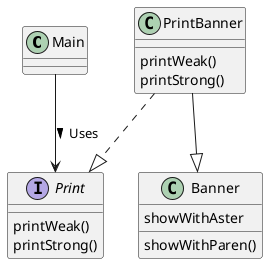 @startuml

class Main{

}

interface Print{
printWeak()
printStrong()
}

class PrintBanner{
printWeak()
printStrong()
}

class Banner{
showWithParen()
showWithAster
}

Main --> Print:Uses >
PrintBanner ..|>Print
PrintBanner --|>Banner

@enduml